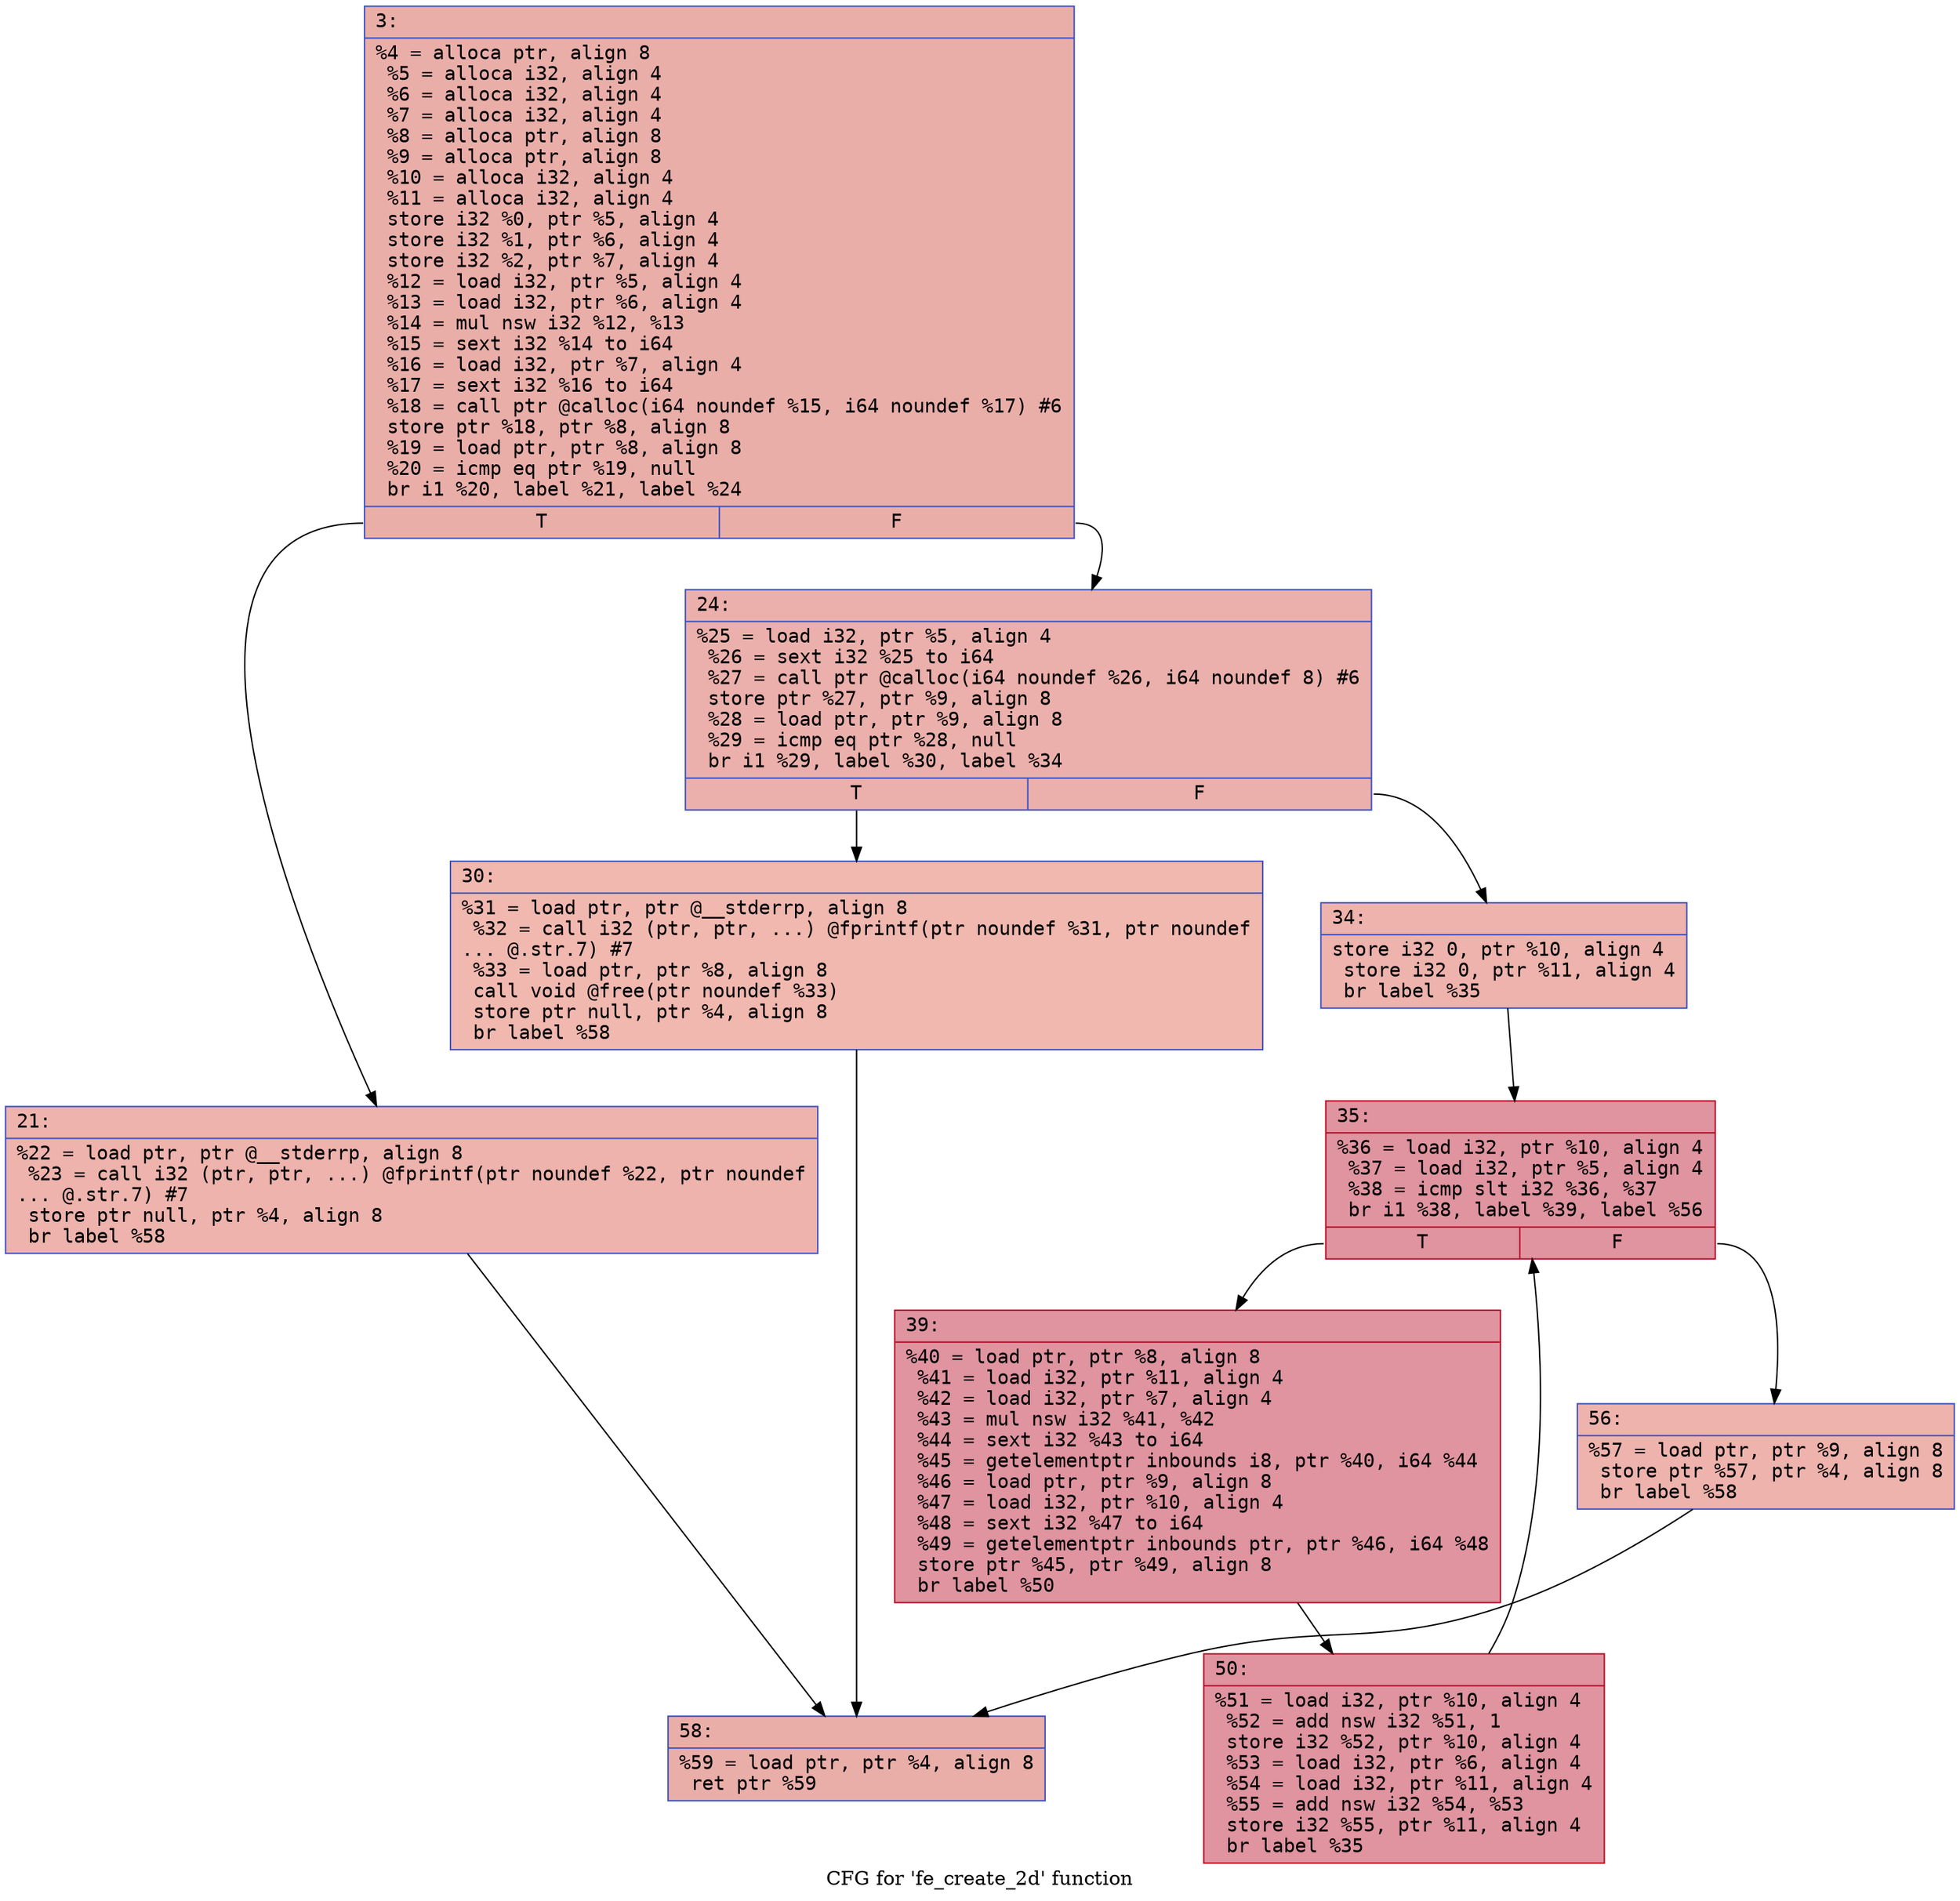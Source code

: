 digraph "CFG for 'fe_create_2d' function" {
	label="CFG for 'fe_create_2d' function";

	Node0x60000333e940 [shape=record,color="#3d50c3ff", style=filled, fillcolor="#d0473d70" fontname="Courier",label="{3:\l|  %4 = alloca ptr, align 8\l  %5 = alloca i32, align 4\l  %6 = alloca i32, align 4\l  %7 = alloca i32, align 4\l  %8 = alloca ptr, align 8\l  %9 = alloca ptr, align 8\l  %10 = alloca i32, align 4\l  %11 = alloca i32, align 4\l  store i32 %0, ptr %5, align 4\l  store i32 %1, ptr %6, align 4\l  store i32 %2, ptr %7, align 4\l  %12 = load i32, ptr %5, align 4\l  %13 = load i32, ptr %6, align 4\l  %14 = mul nsw i32 %12, %13\l  %15 = sext i32 %14 to i64\l  %16 = load i32, ptr %7, align 4\l  %17 = sext i32 %16 to i64\l  %18 = call ptr @calloc(i64 noundef %15, i64 noundef %17) #6\l  store ptr %18, ptr %8, align 8\l  %19 = load ptr, ptr %8, align 8\l  %20 = icmp eq ptr %19, null\l  br i1 %20, label %21, label %24\l|{<s0>T|<s1>F}}"];
	Node0x60000333e940:s0 -> Node0x60000333e990[tooltip="3 -> 21\nProbability 37.50%" ];
	Node0x60000333e940:s1 -> Node0x60000333e9e0[tooltip="3 -> 24\nProbability 62.50%" ];
	Node0x60000333e990 [shape=record,color="#3d50c3ff", style=filled, fillcolor="#d6524470" fontname="Courier",label="{21:\l|  %22 = load ptr, ptr @__stderrp, align 8\l  %23 = call i32 (ptr, ptr, ...) @fprintf(ptr noundef %22, ptr noundef\l... @.str.7) #7\l  store ptr null, ptr %4, align 8\l  br label %58\l}"];
	Node0x60000333e990 -> Node0x60000333ec10[tooltip="21 -> 58\nProbability 100.00%" ];
	Node0x60000333e9e0 [shape=record,color="#3d50c3ff", style=filled, fillcolor="#d24b4070" fontname="Courier",label="{24:\l|  %25 = load i32, ptr %5, align 4\l  %26 = sext i32 %25 to i64\l  %27 = call ptr @calloc(i64 noundef %26, i64 noundef 8) #6\l  store ptr %27, ptr %9, align 8\l  %28 = load ptr, ptr %9, align 8\l  %29 = icmp eq ptr %28, null\l  br i1 %29, label %30, label %34\l|{<s0>T|<s1>F}}"];
	Node0x60000333e9e0:s0 -> Node0x60000333ea30[tooltip="24 -> 30\nProbability 37.50%" ];
	Node0x60000333e9e0:s1 -> Node0x60000333ea80[tooltip="24 -> 34\nProbability 62.50%" ];
	Node0x60000333ea30 [shape=record,color="#3d50c3ff", style=filled, fillcolor="#dc5d4a70" fontname="Courier",label="{30:\l|  %31 = load ptr, ptr @__stderrp, align 8\l  %32 = call i32 (ptr, ptr, ...) @fprintf(ptr noundef %31, ptr noundef\l... @.str.7) #7\l  %33 = load ptr, ptr %8, align 8\l  call void @free(ptr noundef %33)\l  store ptr null, ptr %4, align 8\l  br label %58\l}"];
	Node0x60000333ea30 -> Node0x60000333ec10[tooltip="30 -> 58\nProbability 100.00%" ];
	Node0x60000333ea80 [shape=record,color="#3d50c3ff", style=filled, fillcolor="#d6524470" fontname="Courier",label="{34:\l|  store i32 0, ptr %10, align 4\l  store i32 0, ptr %11, align 4\l  br label %35\l}"];
	Node0x60000333ea80 -> Node0x60000333ead0[tooltip="34 -> 35\nProbability 100.00%" ];
	Node0x60000333ead0 [shape=record,color="#b70d28ff", style=filled, fillcolor="#b70d2870" fontname="Courier",label="{35:\l|  %36 = load i32, ptr %10, align 4\l  %37 = load i32, ptr %5, align 4\l  %38 = icmp slt i32 %36, %37\l  br i1 %38, label %39, label %56\l|{<s0>T|<s1>F}}"];
	Node0x60000333ead0:s0 -> Node0x60000333eb20[tooltip="35 -> 39\nProbability 96.88%" ];
	Node0x60000333ead0:s1 -> Node0x60000333ebc0[tooltip="35 -> 56\nProbability 3.12%" ];
	Node0x60000333eb20 [shape=record,color="#b70d28ff", style=filled, fillcolor="#b70d2870" fontname="Courier",label="{39:\l|  %40 = load ptr, ptr %8, align 8\l  %41 = load i32, ptr %11, align 4\l  %42 = load i32, ptr %7, align 4\l  %43 = mul nsw i32 %41, %42\l  %44 = sext i32 %43 to i64\l  %45 = getelementptr inbounds i8, ptr %40, i64 %44\l  %46 = load ptr, ptr %9, align 8\l  %47 = load i32, ptr %10, align 4\l  %48 = sext i32 %47 to i64\l  %49 = getelementptr inbounds ptr, ptr %46, i64 %48\l  store ptr %45, ptr %49, align 8\l  br label %50\l}"];
	Node0x60000333eb20 -> Node0x60000333eb70[tooltip="39 -> 50\nProbability 100.00%" ];
	Node0x60000333eb70 [shape=record,color="#b70d28ff", style=filled, fillcolor="#b70d2870" fontname="Courier",label="{50:\l|  %51 = load i32, ptr %10, align 4\l  %52 = add nsw i32 %51, 1\l  store i32 %52, ptr %10, align 4\l  %53 = load i32, ptr %6, align 4\l  %54 = load i32, ptr %11, align 4\l  %55 = add nsw i32 %54, %53\l  store i32 %55, ptr %11, align 4\l  br label %35\l}"];
	Node0x60000333eb70 -> Node0x60000333ead0[tooltip="50 -> 35\nProbability 100.00%" ];
	Node0x60000333ebc0 [shape=record,color="#3d50c3ff", style=filled, fillcolor="#d6524470" fontname="Courier",label="{56:\l|  %57 = load ptr, ptr %9, align 8\l  store ptr %57, ptr %4, align 8\l  br label %58\l}"];
	Node0x60000333ebc0 -> Node0x60000333ec10[tooltip="56 -> 58\nProbability 100.00%" ];
	Node0x60000333ec10 [shape=record,color="#3d50c3ff", style=filled, fillcolor="#d0473d70" fontname="Courier",label="{58:\l|  %59 = load ptr, ptr %4, align 8\l  ret ptr %59\l}"];
}
